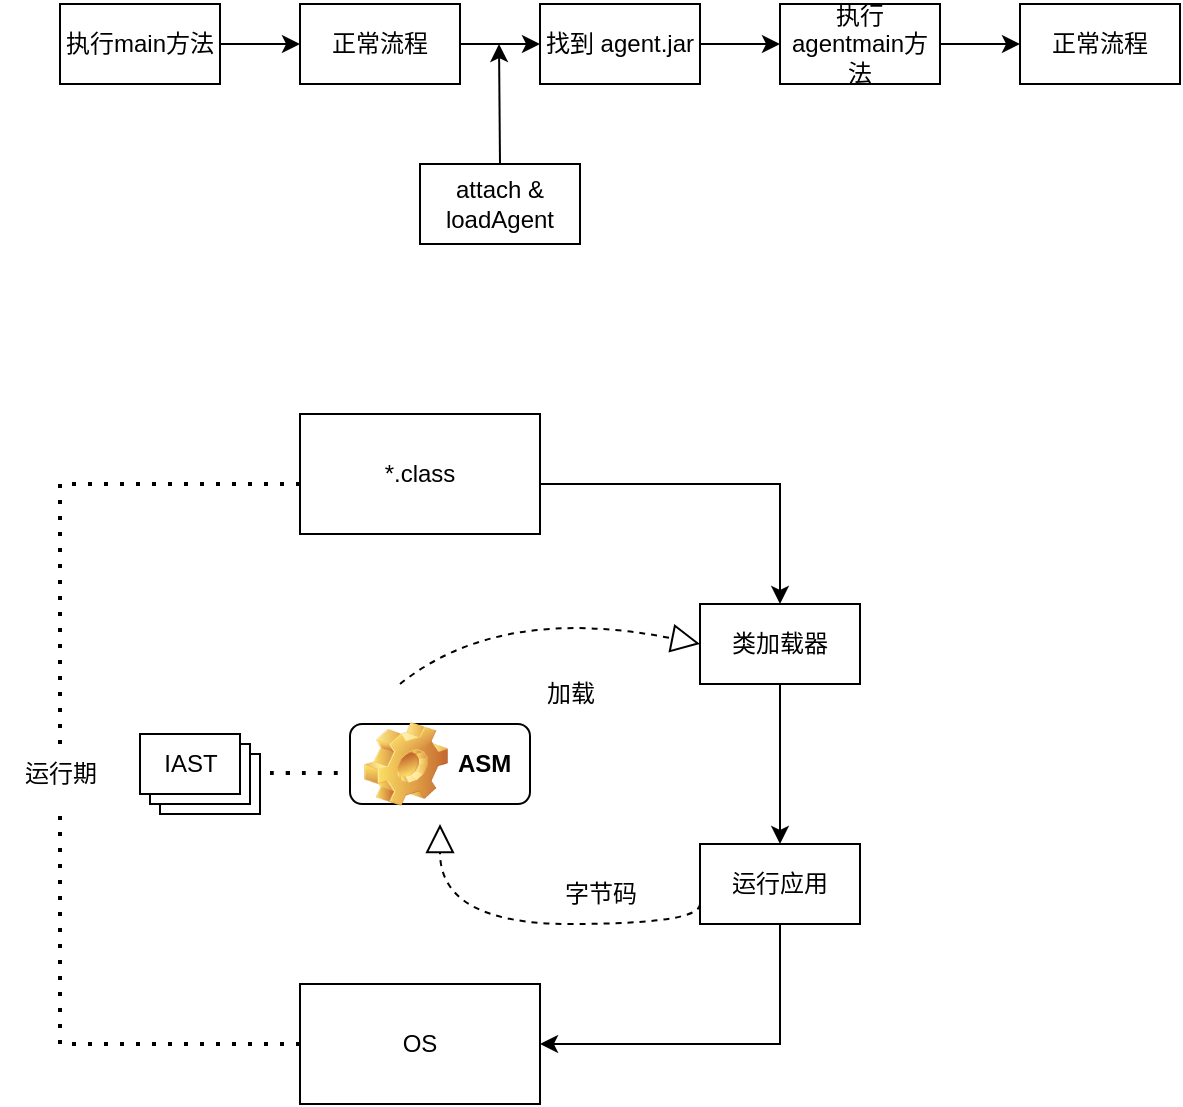 <mxfile version="20.7.4" type="github">
  <diagram name="Page-1" id="74e2e168-ea6b-b213-b513-2b3c1d86103e">
    <mxGraphModel dx="1434" dy="764" grid="1" gridSize="10" guides="1" tooltips="1" connect="1" arrows="1" fold="1" page="1" pageScale="1" pageWidth="1100" pageHeight="850" background="none" math="0" shadow="0">
      <root>
        <mxCell id="0" />
        <mxCell id="1" parent="0" />
        <mxCell id="hfABhJb9LTYDY_tYQw2S-5" style="edgeStyle=orthogonalEdgeStyle;rounded=0;orthogonalLoop=1;jettySize=auto;html=1;exitX=1;exitY=0.5;exitDx=0;exitDy=0;entryX=0;entryY=0.5;entryDx=0;entryDy=0;" parent="1" source="hfABhJb9LTYDY_tYQw2S-1" target="hfABhJb9LTYDY_tYQw2S-3" edge="1">
          <mxGeometry relative="1" as="geometry" />
        </mxCell>
        <mxCell id="hfABhJb9LTYDY_tYQw2S-1" value="执行main方法" style="rounded=0;whiteSpace=wrap;html=1;" parent="1" vertex="1">
          <mxGeometry x="40" y="160" width="80" height="40" as="geometry" />
        </mxCell>
        <mxCell id="hfABhJb9LTYDY_tYQw2S-7" style="edgeStyle=orthogonalEdgeStyle;rounded=0;orthogonalLoop=1;jettySize=auto;html=1;exitX=1;exitY=0.5;exitDx=0;exitDy=0;entryX=0;entryY=0.5;entryDx=0;entryDy=0;" parent="1" source="hfABhJb9LTYDY_tYQw2S-3" target="hfABhJb9LTYDY_tYQw2S-6" edge="1">
          <mxGeometry relative="1" as="geometry" />
        </mxCell>
        <mxCell id="hfABhJb9LTYDY_tYQw2S-3" value="正常流程" style="rounded=0;whiteSpace=wrap;html=1;" parent="1" vertex="1">
          <mxGeometry x="160" y="160" width="80" height="40" as="geometry" />
        </mxCell>
        <mxCell id="hfABhJb9LTYDY_tYQw2S-9" style="edgeStyle=orthogonalEdgeStyle;rounded=0;orthogonalLoop=1;jettySize=auto;html=1;exitX=1;exitY=0.5;exitDx=0;exitDy=0;entryX=0;entryY=0.5;entryDx=0;entryDy=0;" parent="1" source="hfABhJb9LTYDY_tYQw2S-6" target="hfABhJb9LTYDY_tYQw2S-8" edge="1">
          <mxGeometry relative="1" as="geometry" />
        </mxCell>
        <mxCell id="hfABhJb9LTYDY_tYQw2S-6" value="找到 agent.jar" style="rounded=0;whiteSpace=wrap;html=1;" parent="1" vertex="1">
          <mxGeometry x="280" y="160" width="80" height="40" as="geometry" />
        </mxCell>
        <mxCell id="hfABhJb9LTYDY_tYQw2S-11" style="edgeStyle=orthogonalEdgeStyle;rounded=0;orthogonalLoop=1;jettySize=auto;html=1;exitX=1;exitY=0.5;exitDx=0;exitDy=0;entryX=0;entryY=0.5;entryDx=0;entryDy=0;" parent="1" source="hfABhJb9LTYDY_tYQw2S-8" target="hfABhJb9LTYDY_tYQw2S-10" edge="1">
          <mxGeometry relative="1" as="geometry" />
        </mxCell>
        <mxCell id="hfABhJb9LTYDY_tYQw2S-8" value="执行 agentmain方法" style="rounded=0;whiteSpace=wrap;html=1;" parent="1" vertex="1">
          <mxGeometry x="400" y="160" width="80" height="40" as="geometry" />
        </mxCell>
        <mxCell id="hfABhJb9LTYDY_tYQw2S-10" value="正常流程" style="rounded=0;whiteSpace=wrap;html=1;" parent="1" vertex="1">
          <mxGeometry x="520" y="160" width="80" height="40" as="geometry" />
        </mxCell>
        <mxCell id="hfABhJb9LTYDY_tYQw2S-12" value="attach &amp;amp; loadAgent" style="rounded=0;whiteSpace=wrap;html=1;" parent="1" vertex="1">
          <mxGeometry x="220" y="240" width="80" height="40" as="geometry" />
        </mxCell>
        <mxCell id="hfABhJb9LTYDY_tYQw2S-17" value="" style="endArrow=classic;html=1;rounded=0;exitX=0.5;exitY=0;exitDx=0;exitDy=0;" parent="1" source="hfABhJb9LTYDY_tYQw2S-12" edge="1">
          <mxGeometry width="50" height="50" relative="1" as="geometry">
            <mxPoint x="259.5" y="230" as="sourcePoint" />
            <mxPoint x="259.5" y="180" as="targetPoint" />
          </mxGeometry>
        </mxCell>
        <mxCell id="5me1VbEqfI7-u4wJ8Sss-1" value="*.class" style="rounded=0;whiteSpace=wrap;html=1;" vertex="1" parent="1">
          <mxGeometry x="160" y="365" width="120" height="60" as="geometry" />
        </mxCell>
        <mxCell id="5me1VbEqfI7-u4wJ8Sss-2" value="OS" style="rounded=0;whiteSpace=wrap;html=1;" vertex="1" parent="1">
          <mxGeometry x="160" y="650" width="120" height="60" as="geometry" />
        </mxCell>
        <mxCell id="5me1VbEqfI7-u4wJ8Sss-3" value="类加载器" style="rounded=0;whiteSpace=wrap;html=1;" vertex="1" parent="1">
          <mxGeometry x="360" y="460" width="80" height="40" as="geometry" />
        </mxCell>
        <mxCell id="5me1VbEqfI7-u4wJ8Sss-4" value="运行应用" style="rounded=0;whiteSpace=wrap;html=1;" vertex="1" parent="1">
          <mxGeometry x="360" y="580" width="80" height="40" as="geometry" />
        </mxCell>
        <mxCell id="5me1VbEqfI7-u4wJ8Sss-5" value="ASM" style="label;whiteSpace=wrap;html=1;image=img/clipart/Gear_128x128.png" vertex="1" parent="1">
          <mxGeometry x="185" y="520" width="90" height="40" as="geometry" />
        </mxCell>
        <mxCell id="5me1VbEqfI7-u4wJ8Sss-6" value="" style="endArrow=classic;html=1;rounded=0;" edge="1" parent="1">
          <mxGeometry width="50" height="50" relative="1" as="geometry">
            <mxPoint x="280" y="400" as="sourcePoint" />
            <mxPoint x="400" y="460" as="targetPoint" />
            <Array as="points">
              <mxPoint x="400" y="400" />
            </Array>
          </mxGeometry>
        </mxCell>
        <mxCell id="5me1VbEqfI7-u4wJ8Sss-7" value="" style="endArrow=classic;html=1;rounded=0;entryX=0.5;entryY=0;entryDx=0;entryDy=0;" edge="1" parent="1" target="5me1VbEqfI7-u4wJ8Sss-4">
          <mxGeometry width="50" height="50" relative="1" as="geometry">
            <mxPoint x="400" y="500" as="sourcePoint" />
            <mxPoint x="450" y="450" as="targetPoint" />
          </mxGeometry>
        </mxCell>
        <mxCell id="5me1VbEqfI7-u4wJ8Sss-8" value="" style="endArrow=classic;html=1;rounded=0;entryX=1;entryY=0.5;entryDx=0;entryDy=0;" edge="1" parent="1" target="5me1VbEqfI7-u4wJ8Sss-2">
          <mxGeometry x="-1" y="-32" width="50" height="50" relative="1" as="geometry">
            <mxPoint x="400" y="620" as="sourcePoint" />
            <mxPoint x="450" y="570" as="targetPoint" />
            <Array as="points">
              <mxPoint x="400" y="680" />
            </Array>
            <mxPoint x="-33" y="7" as="offset" />
          </mxGeometry>
        </mxCell>
        <mxCell id="5me1VbEqfI7-u4wJ8Sss-9" value="" style="endArrow=none;dashed=1;html=1;dashPattern=1 3;strokeWidth=2;rounded=0;startArrow=none;" edge="1" parent="1" source="5me1VbEqfI7-u4wJ8Sss-20">
          <mxGeometry x="0.263" y="60" width="50" height="50" relative="1" as="geometry">
            <mxPoint x="160" y="680" as="sourcePoint" />
            <mxPoint x="160" y="400" as="targetPoint" />
            <Array as="points">
              <mxPoint x="40" y="400" />
            </Array>
            <mxPoint as="offset" />
          </mxGeometry>
        </mxCell>
        <mxCell id="5me1VbEqfI7-u4wJ8Sss-11" value="" style="endArrow=block;dashed=1;endFill=0;endSize=12;html=1;rounded=0;edgeStyle=orthogonalEdgeStyle;curved=1;" edge="1" parent="1">
          <mxGeometry width="160" relative="1" as="geometry">
            <mxPoint x="360" y="610" as="sourcePoint" />
            <mxPoint x="230" y="570" as="targetPoint" />
            <Array as="points">
              <mxPoint x="360" y="620" />
              <mxPoint x="230" y="620" />
            </Array>
          </mxGeometry>
        </mxCell>
        <mxCell id="5me1VbEqfI7-u4wJ8Sss-12" value="字节码" style="text;html=1;align=center;verticalAlign=middle;resizable=0;points=[];autosize=1;strokeColor=none;fillColor=none;" vertex="1" parent="1">
          <mxGeometry x="280" y="590" width="60" height="30" as="geometry" />
        </mxCell>
        <mxCell id="5me1VbEqfI7-u4wJ8Sss-17" value="" style="endArrow=block;dashed=1;endFill=0;endSize=12;html=1;rounded=0;curved=1;" edge="1" parent="1">
          <mxGeometry width="160" relative="1" as="geometry">
            <mxPoint x="210" y="500" as="sourcePoint" />
            <mxPoint x="360" y="480" as="targetPoint" />
            <Array as="points">
              <mxPoint x="260" y="460" />
            </Array>
          </mxGeometry>
        </mxCell>
        <mxCell id="5me1VbEqfI7-u4wJ8Sss-19" value="加载" style="text;html=1;align=center;verticalAlign=middle;resizable=0;points=[];autosize=1;strokeColor=none;fillColor=none;" vertex="1" parent="1">
          <mxGeometry x="270" y="490" width="50" height="30" as="geometry" />
        </mxCell>
        <mxCell id="5me1VbEqfI7-u4wJ8Sss-20" value="运行期" style="text;html=1;align=center;verticalAlign=middle;resizable=0;points=[];autosize=1;strokeColor=none;fillColor=none;" vertex="1" parent="1">
          <mxGeometry x="10" y="530" width="60" height="30" as="geometry" />
        </mxCell>
        <mxCell id="5me1VbEqfI7-u4wJ8Sss-21" value="" style="endArrow=none;dashed=1;html=1;dashPattern=1 3;strokeWidth=2;rounded=0;" edge="1" parent="1" target="5me1VbEqfI7-u4wJ8Sss-20">
          <mxGeometry x="0.263" y="60" width="50" height="50" relative="1" as="geometry">
            <mxPoint x="160" y="680" as="sourcePoint" />
            <mxPoint x="160" y="400" as="targetPoint" />
            <Array as="points">
              <mxPoint x="40" y="680" />
            </Array>
            <mxPoint as="offset" />
          </mxGeometry>
        </mxCell>
        <mxCell id="5me1VbEqfI7-u4wJ8Sss-22" value="" style="endArrow=none;dashed=1;html=1;dashPattern=1 3;strokeWidth=2;rounded=0;curved=1;" edge="1" parent="1">
          <mxGeometry width="50" height="50" relative="1" as="geometry">
            <mxPoint x="145" y="544.5" as="sourcePoint" />
            <mxPoint x="185" y="544.5" as="targetPoint" />
          </mxGeometry>
        </mxCell>
        <mxCell id="5me1VbEqfI7-u4wJ8Sss-23" value="" style="verticalLabelPosition=bottom;verticalAlign=top;html=1;shape=mxgraph.basic.layered_rect;dx=10;outlineConnect=0;whiteSpace=wrap;" vertex="1" parent="1">
          <mxGeometry x="80" y="525" width="60" height="40" as="geometry" />
        </mxCell>
        <mxCell id="5me1VbEqfI7-u4wJ8Sss-25" value="IAST" style="text;html=1;align=center;verticalAlign=middle;resizable=0;points=[];autosize=1;strokeColor=none;fillColor=none;" vertex="1" parent="1">
          <mxGeometry x="80" y="525" width="50" height="30" as="geometry" />
        </mxCell>
      </root>
    </mxGraphModel>
  </diagram>
</mxfile>
